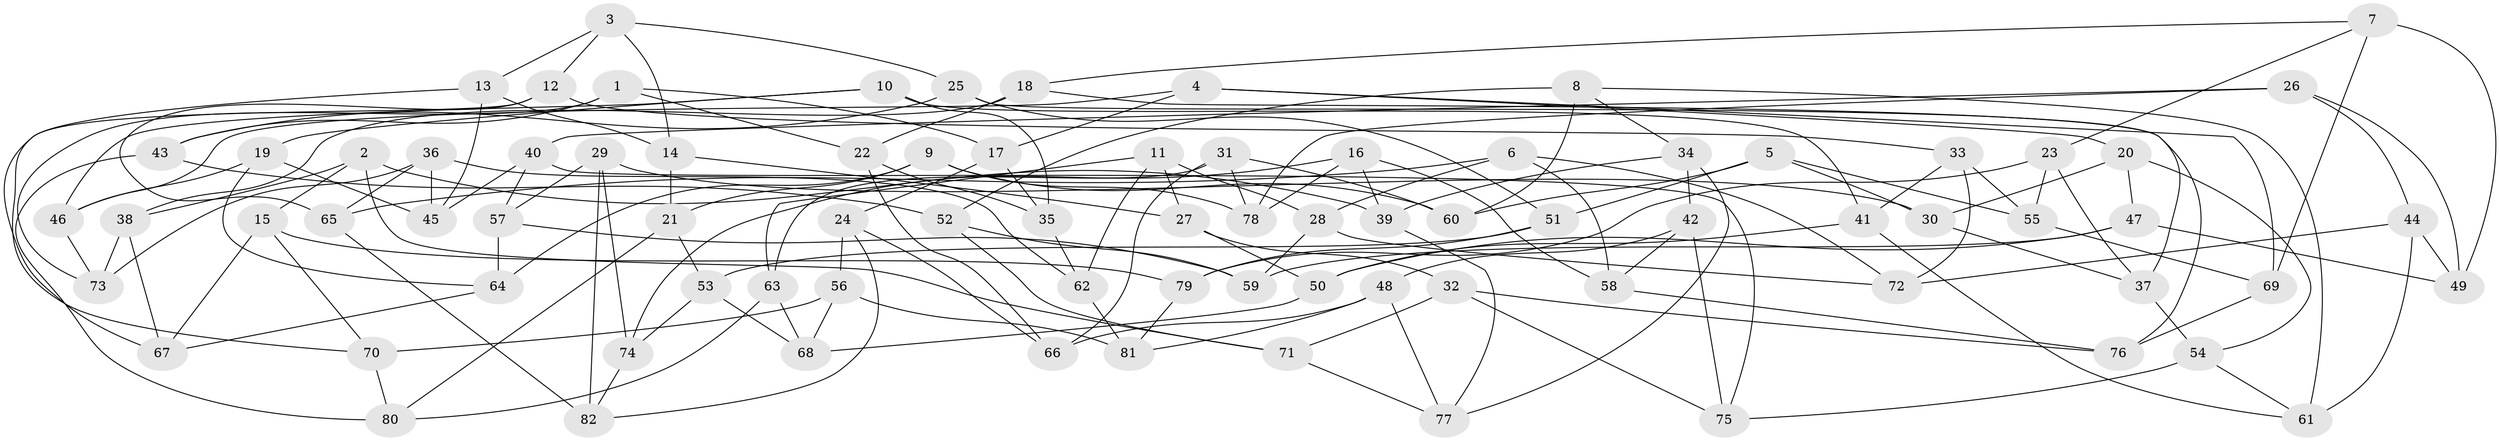 // Generated by graph-tools (version 1.1) at 2025/27/03/09/25 03:27:00]
// undirected, 82 vertices, 164 edges
graph export_dot {
graph [start="1"]
  node [color=gray90,style=filled];
  1;
  2;
  3;
  4;
  5;
  6;
  7;
  8;
  9;
  10;
  11;
  12;
  13;
  14;
  15;
  16;
  17;
  18;
  19;
  20;
  21;
  22;
  23;
  24;
  25;
  26;
  27;
  28;
  29;
  30;
  31;
  32;
  33;
  34;
  35;
  36;
  37;
  38;
  39;
  40;
  41;
  42;
  43;
  44;
  45;
  46;
  47;
  48;
  49;
  50;
  51;
  52;
  53;
  54;
  55;
  56;
  57;
  58;
  59;
  60;
  61;
  62;
  63;
  64;
  65;
  66;
  67;
  68;
  69;
  70;
  71;
  72;
  73;
  74;
  75;
  76;
  77;
  78;
  79;
  80;
  81;
  82;
  1 -- 17;
  1 -- 22;
  1 -- 73;
  1 -- 43;
  2 -- 15;
  2 -- 71;
  2 -- 38;
  2 -- 39;
  3 -- 12;
  3 -- 13;
  3 -- 25;
  3 -- 14;
  4 -- 46;
  4 -- 20;
  4 -- 17;
  4 -- 69;
  5 -- 30;
  5 -- 60;
  5 -- 55;
  5 -- 51;
  6 -- 72;
  6 -- 58;
  6 -- 65;
  6 -- 28;
  7 -- 23;
  7 -- 18;
  7 -- 69;
  7 -- 49;
  8 -- 34;
  8 -- 60;
  8 -- 52;
  8 -- 61;
  9 -- 78;
  9 -- 60;
  9 -- 64;
  9 -- 21;
  10 -- 41;
  10 -- 19;
  10 -- 46;
  10 -- 35;
  11 -- 28;
  11 -- 27;
  11 -- 63;
  11 -- 62;
  12 -- 67;
  12 -- 33;
  12 -- 65;
  13 -- 70;
  13 -- 45;
  13 -- 14;
  14 -- 27;
  14 -- 21;
  15 -- 70;
  15 -- 79;
  15 -- 67;
  16 -- 78;
  16 -- 74;
  16 -- 58;
  16 -- 39;
  17 -- 35;
  17 -- 24;
  18 -- 37;
  18 -- 38;
  18 -- 22;
  19 -- 46;
  19 -- 45;
  19 -- 64;
  20 -- 54;
  20 -- 47;
  20 -- 30;
  21 -- 80;
  21 -- 53;
  22 -- 35;
  22 -- 66;
  23 -- 55;
  23 -- 79;
  23 -- 37;
  24 -- 82;
  24 -- 66;
  24 -- 56;
  25 -- 51;
  25 -- 76;
  25 -- 43;
  26 -- 49;
  26 -- 44;
  26 -- 40;
  26 -- 78;
  27 -- 32;
  27 -- 50;
  28 -- 72;
  28 -- 59;
  29 -- 30;
  29 -- 57;
  29 -- 74;
  29 -- 82;
  30 -- 37;
  31 -- 60;
  31 -- 63;
  31 -- 78;
  31 -- 66;
  32 -- 76;
  32 -- 71;
  32 -- 75;
  33 -- 41;
  33 -- 72;
  33 -- 55;
  34 -- 42;
  34 -- 77;
  34 -- 39;
  35 -- 62;
  36 -- 45;
  36 -- 65;
  36 -- 62;
  36 -- 73;
  37 -- 54;
  38 -- 73;
  38 -- 67;
  39 -- 77;
  40 -- 57;
  40 -- 45;
  40 -- 75;
  41 -- 50;
  41 -- 61;
  42 -- 58;
  42 -- 48;
  42 -- 75;
  43 -- 80;
  43 -- 52;
  44 -- 61;
  44 -- 49;
  44 -- 72;
  46 -- 73;
  47 -- 59;
  47 -- 49;
  47 -- 50;
  48 -- 81;
  48 -- 77;
  48 -- 66;
  50 -- 68;
  51 -- 53;
  51 -- 79;
  52 -- 71;
  52 -- 59;
  53 -- 68;
  53 -- 74;
  54 -- 75;
  54 -- 61;
  55 -- 69;
  56 -- 68;
  56 -- 81;
  56 -- 70;
  57 -- 59;
  57 -- 64;
  58 -- 76;
  62 -- 81;
  63 -- 80;
  63 -- 68;
  64 -- 67;
  65 -- 82;
  69 -- 76;
  70 -- 80;
  71 -- 77;
  74 -- 82;
  79 -- 81;
}
